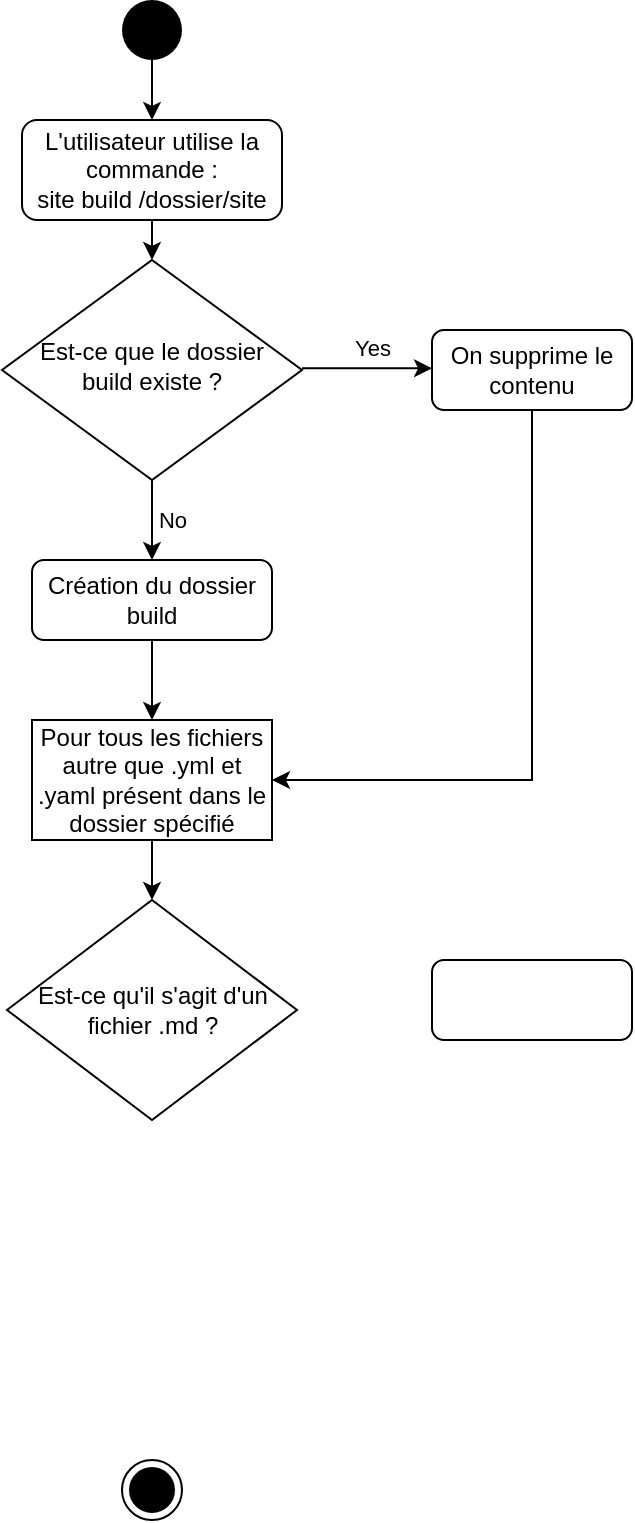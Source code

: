 <mxfile version="18.0.0" type="device" pages="3"><diagram id="C5RBs43oDa-KdzZeNtuy" name="Commande Build"><mxGraphModel dx="1043" dy="719" grid="1" gridSize="10" guides="1" tooltips="1" connect="1" arrows="1" fold="1" page="1" pageScale="1" pageWidth="827" pageHeight="1169" math="0" shadow="0"><root><mxCell id="WIyWlLk6GJQsqaUBKTNV-0"/><mxCell id="WIyWlLk6GJQsqaUBKTNV-1" parent="WIyWlLk6GJQsqaUBKTNV-0"/><mxCell id="ptI0tRBdh9__5SQR9Xhv-3" style="edgeStyle=orthogonalEdgeStyle;rounded=0;orthogonalLoop=1;jettySize=auto;html=1;exitX=0.5;exitY=1;exitDx=0;exitDy=0;entryX=0.5;entryY=0;entryDx=0;entryDy=0;" edge="1" parent="WIyWlLk6GJQsqaUBKTNV-1" source="WIyWlLk6GJQsqaUBKTNV-3" target="WIyWlLk6GJQsqaUBKTNV-6"><mxGeometry relative="1" as="geometry"/></mxCell><mxCell id="WIyWlLk6GJQsqaUBKTNV-3" value="L'utilisateur utilise la commande :&lt;br&gt;site build /dossier/site" style="rounded=1;whiteSpace=wrap;html=1;fontSize=12;glass=0;strokeWidth=1;shadow=0;" parent="WIyWlLk6GJQsqaUBKTNV-1" vertex="1"><mxGeometry x="315" y="80" width="130" height="50" as="geometry"/></mxCell><mxCell id="ptI0tRBdh9__5SQR9Xhv-5" value="Yes" style="edgeStyle=orthogonalEdgeStyle;rounded=0;orthogonalLoop=1;jettySize=auto;html=1;exitX=1;exitY=0.5;exitDx=0;exitDy=0;entryX=0;entryY=0.5;entryDx=0;entryDy=0;spacingTop=0;" edge="1" parent="WIyWlLk6GJQsqaUBKTNV-1"><mxGeometry x="0.077" y="10" relative="1" as="geometry"><mxPoint x="455" y="204.17" as="sourcePoint"/><mxPoint x="520" y="204.17" as="targetPoint"/><mxPoint as="offset"/></mxGeometry></mxCell><mxCell id="ptI0tRBdh9__5SQR9Xhv-6" value="No" style="edgeStyle=orthogonalEdgeStyle;rounded=0;orthogonalLoop=1;jettySize=auto;html=1;exitX=0.5;exitY=1;exitDx=0;exitDy=0;entryX=0.5;entryY=0;entryDx=0;entryDy=0;" edge="1" parent="WIyWlLk6GJQsqaUBKTNV-1" source="WIyWlLk6GJQsqaUBKTNV-6"><mxGeometry y="10" relative="1" as="geometry"><mxPoint x="380" y="300" as="targetPoint"/><mxPoint as="offset"/></mxGeometry></mxCell><mxCell id="WIyWlLk6GJQsqaUBKTNV-6" value="Est-ce que le dossier build existe ?" style="rhombus;whiteSpace=wrap;html=1;shadow=0;fontFamily=Helvetica;fontSize=12;align=center;strokeWidth=1;spacing=6;spacingTop=-4;" parent="WIyWlLk6GJQsqaUBKTNV-1" vertex="1"><mxGeometry x="305" y="150" width="150" height="110" as="geometry"/></mxCell><mxCell id="087R1gR97mAJSHJobQfg-2" style="edgeStyle=orthogonalEdgeStyle;rounded=0;orthogonalLoop=1;jettySize=auto;html=1;exitX=0.5;exitY=1;exitDx=0;exitDy=0;entryX=0.5;entryY=0;entryDx=0;entryDy=0;" edge="1" parent="WIyWlLk6GJQsqaUBKTNV-1" source="WIyWlLk6GJQsqaUBKTNV-12" target="087R1gR97mAJSHJobQfg-1"><mxGeometry relative="1" as="geometry"/></mxCell><mxCell id="WIyWlLk6GJQsqaUBKTNV-12" value="Création du dossier build" style="rounded=1;whiteSpace=wrap;html=1;fontSize=12;glass=0;strokeWidth=1;shadow=0;" parent="WIyWlLk6GJQsqaUBKTNV-1" vertex="1"><mxGeometry x="320" y="300" width="120" height="40" as="geometry"/></mxCell><mxCell id="ptI0tRBdh9__5SQR9Xhv-2" style="edgeStyle=orthogonalEdgeStyle;rounded=0;orthogonalLoop=1;jettySize=auto;html=1;exitX=0.5;exitY=1;exitDx=0;exitDy=0;entryX=0.5;entryY=0;entryDx=0;entryDy=0;" edge="1" parent="WIyWlLk6GJQsqaUBKTNV-1" source="bXGSAcgydU-lV2JECeTQ-0" target="WIyWlLk6GJQsqaUBKTNV-3"><mxGeometry relative="1" as="geometry"/></mxCell><mxCell id="bXGSAcgydU-lV2JECeTQ-0" value="" style="ellipse;fillColor=#000000;strokeColor=none;" parent="WIyWlLk6GJQsqaUBKTNV-1" vertex="1"><mxGeometry x="365" y="20" width="30" height="30" as="geometry"/></mxCell><mxCell id="bXGSAcgydU-lV2JECeTQ-1" value="" style="ellipse;html=1;shape=endState;fillColor=#000000;strokeColor=#000000;" parent="WIyWlLk6GJQsqaUBKTNV-1" vertex="1"><mxGeometry x="365" y="750" width="30" height="30" as="geometry"/></mxCell><mxCell id="087R1gR97mAJSHJobQfg-8" style="edgeStyle=orthogonalEdgeStyle;rounded=0;orthogonalLoop=1;jettySize=auto;html=1;exitX=0.5;exitY=1;exitDx=0;exitDy=0;entryX=1;entryY=0.5;entryDx=0;entryDy=0;" edge="1" parent="WIyWlLk6GJQsqaUBKTNV-1" source="ptI0tRBdh9__5SQR9Xhv-4" target="087R1gR97mAJSHJobQfg-1"><mxGeometry relative="1" as="geometry"/></mxCell><mxCell id="ptI0tRBdh9__5SQR9Xhv-4" value="On supprime le contenu" style="rounded=1;whiteSpace=wrap;html=1;" vertex="1" parent="WIyWlLk6GJQsqaUBKTNV-1"><mxGeometry x="520" y="185" width="100" height="40" as="geometry"/></mxCell><mxCell id="087R1gR97mAJSHJobQfg-6" value="" style="edgeStyle=orthogonalEdgeStyle;rounded=0;orthogonalLoop=1;jettySize=auto;html=1;" edge="1" parent="WIyWlLk6GJQsqaUBKTNV-1" source="087R1gR97mAJSHJobQfg-1" target="087R1gR97mAJSHJobQfg-5"><mxGeometry relative="1" as="geometry"/></mxCell><mxCell id="087R1gR97mAJSHJobQfg-1" value="Pour tous les fichiers autre que .yml et .yaml présent dans le dossier spécifié" style="rounded=0;whiteSpace=wrap;html=1;" vertex="1" parent="WIyWlLk6GJQsqaUBKTNV-1"><mxGeometry x="320" y="380" width="120" height="60" as="geometry"/></mxCell><mxCell id="087R1gR97mAJSHJobQfg-5" value="&lt;span style=&quot;&quot;&gt;Est-ce qu'il s'agit d'un fichier .md ?&lt;/span&gt;" style="rhombus;whiteSpace=wrap;html=1;rounded=0;" vertex="1" parent="WIyWlLk6GJQsqaUBKTNV-1"><mxGeometry x="307.5" y="470" width="145" height="110" as="geometry"/></mxCell><mxCell id="087R1gR97mAJSHJobQfg-9" value="" style="rounded=1;whiteSpace=wrap;html=1;" vertex="1" parent="WIyWlLk6GJQsqaUBKTNV-1"><mxGeometry x="520" y="500" width="100" height="40" as="geometry"/></mxCell></root></mxGraphModel></diagram><diagram id="esBkTLclcTZsxy_vAvtG" name="Commande Init"><mxGraphModel dx="978" dy="674" grid="1" gridSize="10" guides="1" tooltips="1" connect="1" arrows="1" fold="1" page="1" pageScale="1" pageWidth="827" pageHeight="1169" math="0" shadow="0"><root><mxCell id="0"/><mxCell id="1" parent="0"/><mxCell id="n4WnDY0RS8oIqjxgZon0-12" style="edgeStyle=orthogonalEdgeStyle;rounded=0;orthogonalLoop=1;jettySize=auto;html=1;exitX=0.5;exitY=1;exitDx=0;exitDy=0;entryX=0.5;entryY=0;entryDx=0;entryDy=0;" edge="1" parent="1" source="n4WnDY0RS8oIqjxgZon0-2" target="n4WnDY0RS8oIqjxgZon0-11"><mxGeometry relative="1" as="geometry"/></mxCell><mxCell id="n4WnDY0RS8oIqjxgZon0-2" value="L'utilisateur utilise la commande :&lt;br&gt;site init /dossier/site" style="rounded=1;whiteSpace=wrap;html=1;fontSize=12;glass=0;strokeWidth=1;shadow=0;" vertex="1" parent="1"><mxGeometry x="315" y="80" width="135" height="50" as="geometry"/></mxCell><mxCell id="n4WnDY0RS8oIqjxgZon0-8" style="edgeStyle=orthogonalEdgeStyle;rounded=0;orthogonalLoop=1;jettySize=auto;html=1;exitX=0.5;exitY=1;exitDx=0;exitDy=0;entryX=0.5;entryY=0;entryDx=0;entryDy=0;" edge="1" parent="1" source="n4WnDY0RS8oIqjxgZon0-9" target="n4WnDY0RS8oIqjxgZon0-2"><mxGeometry relative="1" as="geometry"/></mxCell><mxCell id="n4WnDY0RS8oIqjxgZon0-9" value="" style="ellipse;fillColor=#000000;strokeColor=none;" vertex="1" parent="1"><mxGeometry x="367.5" y="20" width="30" height="30" as="geometry"/></mxCell><mxCell id="n4WnDY0RS8oIqjxgZon0-10" value="" style="ellipse;html=1;shape=endState;fillColor=#000000;strokeColor=#000000;" vertex="1" parent="1"><mxGeometry x="367.5" y="620" width="30" height="30" as="geometry"/></mxCell><mxCell id="n4WnDY0RS8oIqjxgZon0-15" style="edgeStyle=orthogonalEdgeStyle;rounded=0;orthogonalLoop=1;jettySize=auto;html=1;exitX=0.5;exitY=1;exitDx=0;exitDy=0;" edge="1" parent="1" source="n4WnDY0RS8oIqjxgZon0-11" target="n4WnDY0RS8oIqjxgZon0-13"><mxGeometry relative="1" as="geometry"/></mxCell><mxCell id="n4WnDY0RS8oIqjxgZon0-11" value="Création du dossier du site et de ses dossiers parents&amp;nbsp;si nécessaire" style="rounded=1;whiteSpace=wrap;html=1;" vertex="1" parent="1"><mxGeometry x="307.5" y="160" width="150" height="65" as="geometry"/></mxCell><mxCell id="n4WnDY0RS8oIqjxgZon0-16" value="yes" style="edgeStyle=orthogonalEdgeStyle;rounded=0;orthogonalLoop=1;jettySize=auto;html=1;exitX=0.5;exitY=1;exitDx=0;exitDy=0;entryX=0.5;entryY=0;entryDx=0;entryDy=0;" edge="1" parent="1" source="n4WnDY0RS8oIqjxgZon0-13" target="n4WnDY0RS8oIqjxgZon0-14"><mxGeometry x="-0.2" y="-12" relative="1" as="geometry"><mxPoint x="-1" as="offset"/></mxGeometry></mxCell><mxCell id="n4WnDY0RS8oIqjxgZon0-19" value="No" style="edgeStyle=orthogonalEdgeStyle;rounded=0;orthogonalLoop=1;jettySize=auto;html=1;exitX=1;exitY=0.5;exitDx=0;exitDy=0;entryX=0;entryY=0.5;entryDx=0;entryDy=0;" edge="1" parent="1" source="n4WnDY0RS8oIqjxgZon0-13" target="n4WnDY0RS8oIqjxgZon0-18"><mxGeometry x="-0.032" y="10" relative="1" as="geometry"><Array as="points"><mxPoint x="480" y="330"/><mxPoint x="480" y="330"/></Array><mxPoint as="offset"/></mxGeometry></mxCell><mxCell id="n4WnDY0RS8oIqjxgZon0-13" value="Est-ce que le fichier &quot;config.yaml&quot; existe ?" style="rhombus;whiteSpace=wrap;html=1;" vertex="1" parent="1"><mxGeometry x="312.5" y="270" width="140" height="120" as="geometry"/></mxCell><mxCell id="n4WnDY0RS8oIqjxgZon0-22" value="No" style="edgeStyle=orthogonalEdgeStyle;rounded=0;orthogonalLoop=1;jettySize=auto;html=1;exitX=1;exitY=0.5;exitDx=0;exitDy=0;entryX=0;entryY=0.5;entryDx=0;entryDy=0;" edge="1" parent="1" source="n4WnDY0RS8oIqjxgZon0-14" target="n4WnDY0RS8oIqjxgZon0-21"><mxGeometry x="-0.185" y="10" relative="1" as="geometry"><mxPoint as="offset"/></mxGeometry></mxCell><mxCell id="n4WnDY0RS8oIqjxgZon0-24" value="Yes" style="edgeStyle=orthogonalEdgeStyle;rounded=0;orthogonalLoop=1;jettySize=auto;html=1;exitX=0.5;exitY=1;exitDx=0;exitDy=0;entryX=0.5;entryY=0;entryDx=0;entryDy=0;" edge="1" parent="1" source="n4WnDY0RS8oIqjxgZon0-14" target="n4WnDY0RS8oIqjxgZon0-10"><mxGeometry x="-0.111" y="-12" relative="1" as="geometry"><mxPoint x="-1" as="offset"/></mxGeometry></mxCell><mxCell id="n4WnDY0RS8oIqjxgZon0-14" value="Est-ce que le fichier &quot;index.md&quot; existe ?" style="rhombus;whiteSpace=wrap;html=1;" vertex="1" parent="1"><mxGeometry x="312.5" y="440" width="140" height="120" as="geometry"/></mxCell><mxCell id="n4WnDY0RS8oIqjxgZon0-20" style="edgeStyle=orthogonalEdgeStyle;rounded=0;orthogonalLoop=1;jettySize=auto;html=1;exitX=0.5;exitY=1;exitDx=0;exitDy=0;entryX=0.5;entryY=0;entryDx=0;entryDy=0;" edge="1" parent="1" source="n4WnDY0RS8oIqjxgZon0-18" target="n4WnDY0RS8oIqjxgZon0-14"><mxGeometry relative="1" as="geometry"><Array as="points"><mxPoint x="590" y="420"/><mxPoint x="383" y="420"/></Array></mxGeometry></mxCell><mxCell id="n4WnDY0RS8oIqjxgZon0-18" value="Création du fichier &quot;config.yaml&quot; par défaut" style="rounded=1;whiteSpace=wrap;html=1;" vertex="1" parent="1"><mxGeometry x="530" y="300" width="120" height="60" as="geometry"/></mxCell><mxCell id="n4WnDY0RS8oIqjxgZon0-26" style="edgeStyle=orthogonalEdgeStyle;rounded=0;orthogonalLoop=1;jettySize=auto;html=1;exitX=0.5;exitY=1;exitDx=0;exitDy=0;entryX=0.5;entryY=0;entryDx=0;entryDy=0;" edge="1" parent="1" source="n4WnDY0RS8oIqjxgZon0-21" target="n4WnDY0RS8oIqjxgZon0-10"><mxGeometry relative="1" as="geometry"><Array as="points"><mxPoint x="580" y="600"/><mxPoint x="383" y="600"/></Array></mxGeometry></mxCell><mxCell id="n4WnDY0RS8oIqjxgZon0-21" value="Création du fichier &quot;index.md&quot; par défaut" style="rounded=1;whiteSpace=wrap;html=1;" vertex="1" parent="1"><mxGeometry x="520" y="470" width="120" height="60" as="geometry"/></mxCell></root></mxGraphModel></diagram><diagram id="33S8nGxS9npd1mIn6AB9" name="Commande Serve"><mxGraphModel dx="782" dy="539" grid="1" gridSize="10" guides="1" tooltips="1" connect="1" arrows="1" fold="1" page="1" pageScale="1" pageWidth="827" pageHeight="1169" math="0" shadow="0"><root><mxCell id="0"/><mxCell id="1" parent="0"/></root></mxGraphModel></diagram></mxfile>
